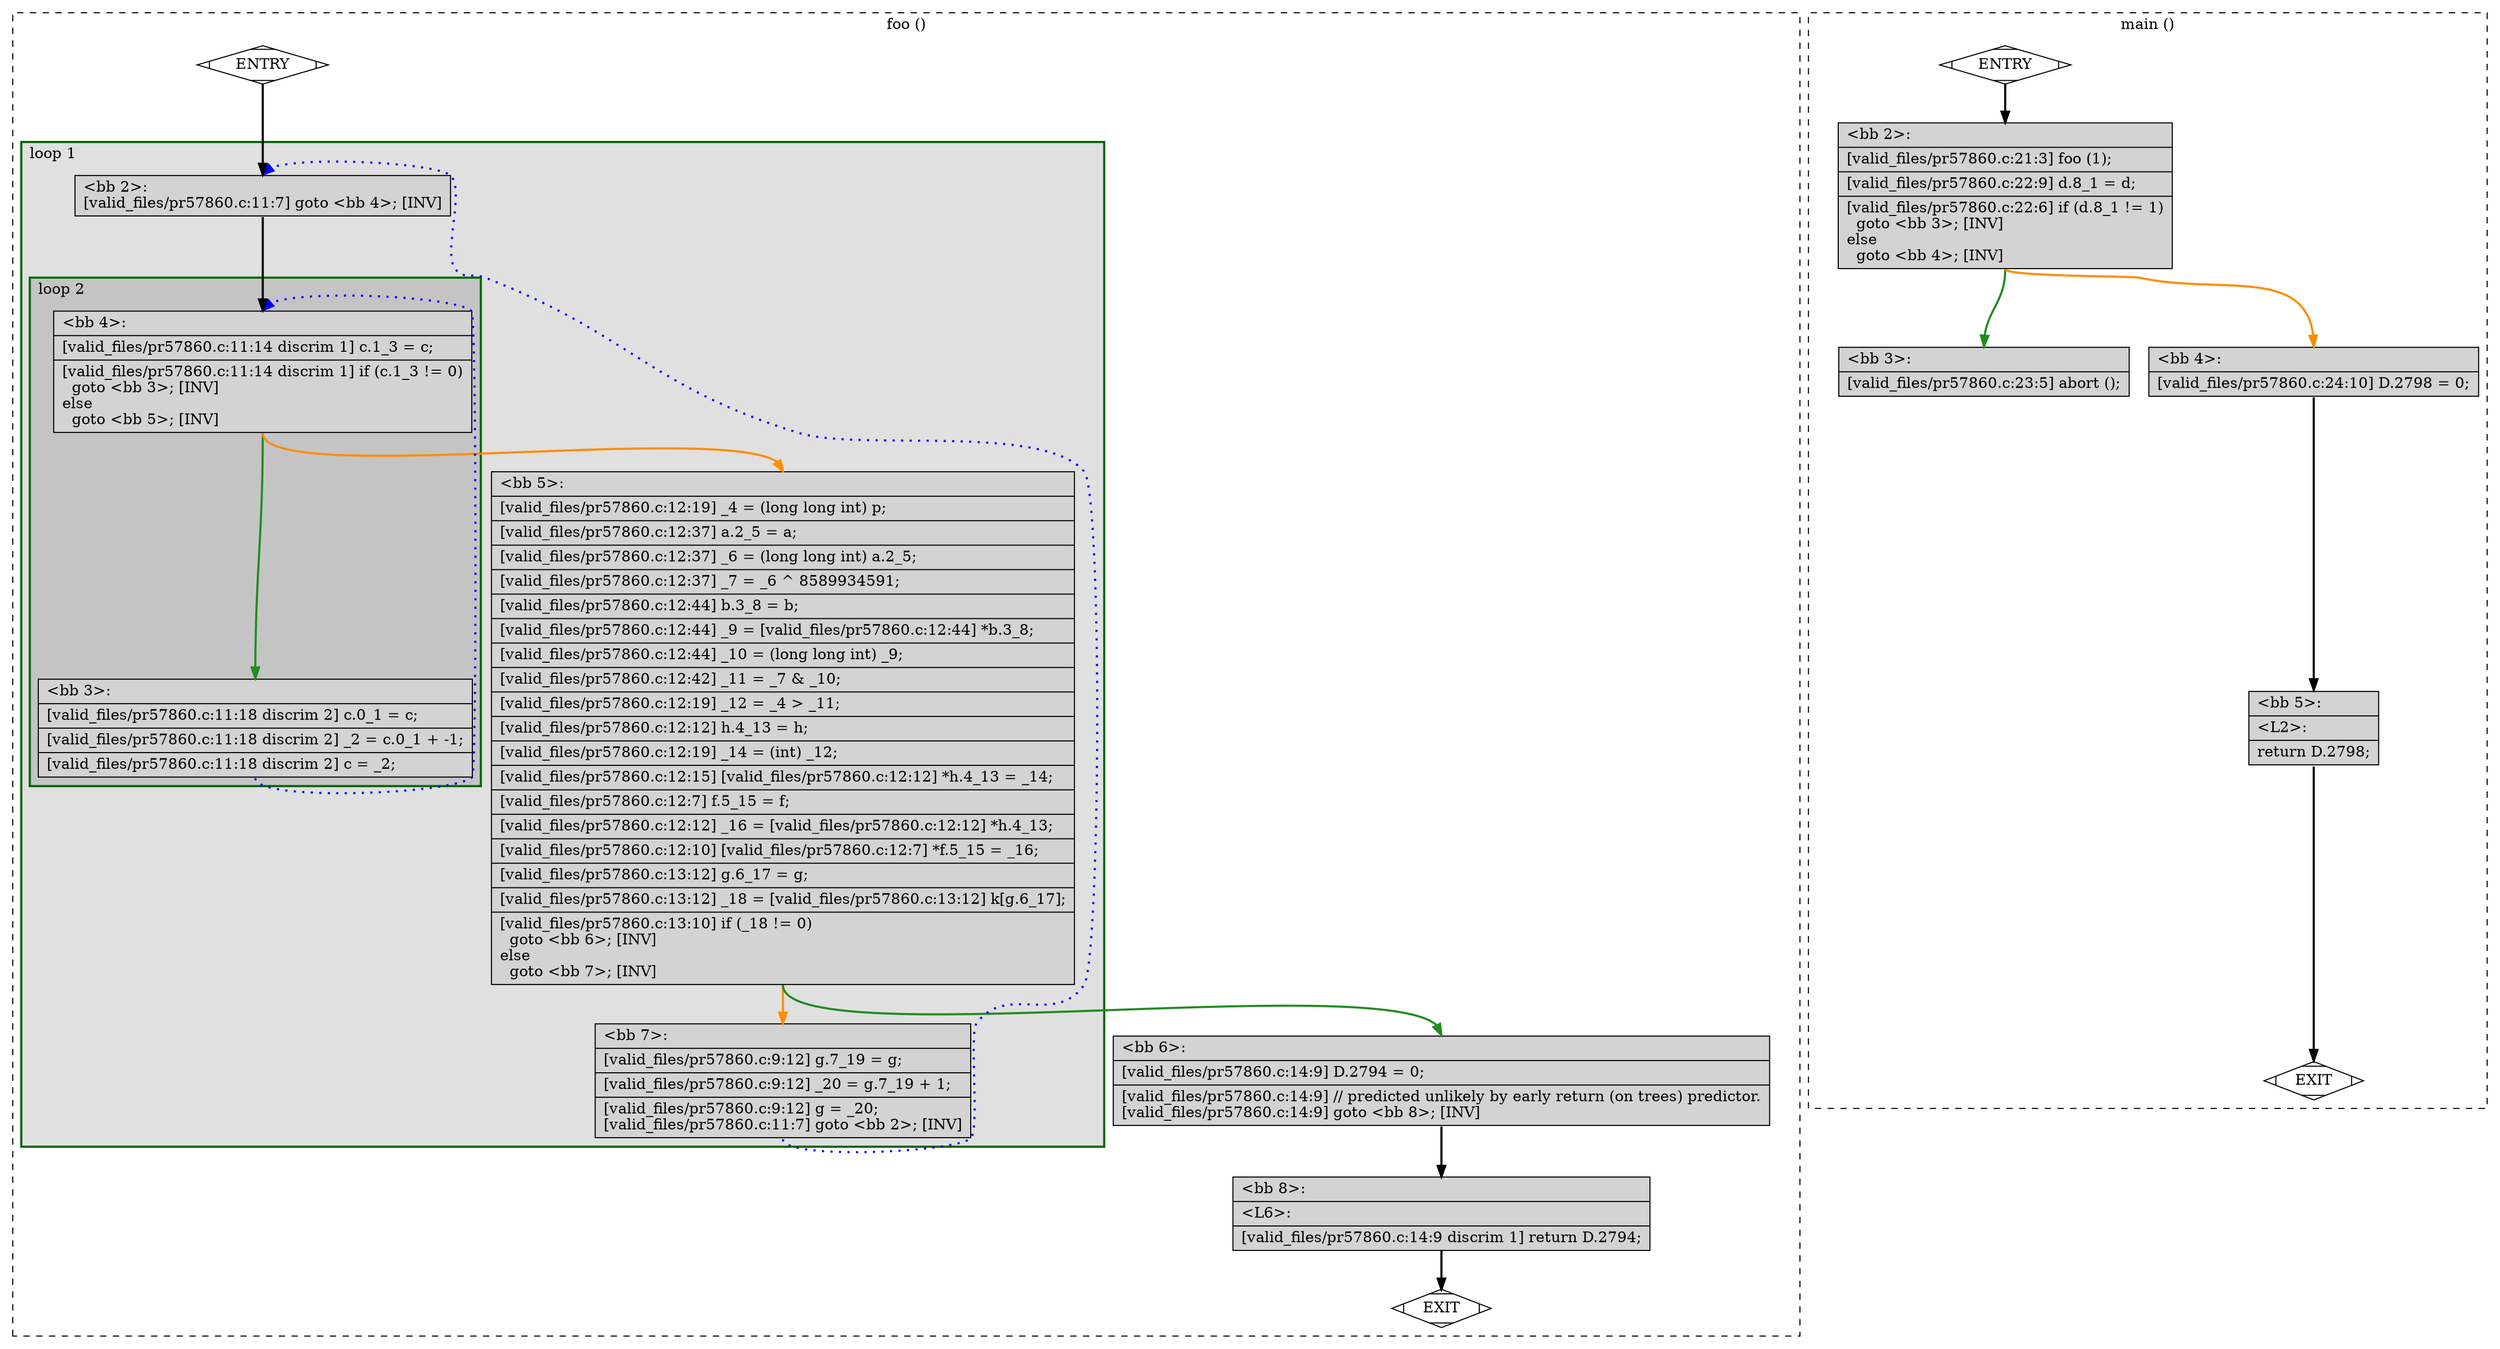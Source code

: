 digraph "a-pr57860.c.015t.cfg" {
overlap=false;
subgraph "cluster_foo" {
	style="dashed";
	color="black";
	label="foo ()";
	subgraph cluster_0_1 {
	style="filled";
	color="darkgreen";
	fillcolor="grey88";
	label="loop 1";
	labeljust=l;
	penwidth=2;
	subgraph cluster_0_2 {
	style="filled";
	color="darkgreen";
	fillcolor="grey77";
	label="loop 2";
	labeljust=l;
	penwidth=2;
	fn_0_basic_block_4 [shape=record,style=filled,fillcolor=lightgrey,label="{\<bb\ 4\>:\l\
|[valid_files/pr57860.c:11:14\ discrim\ 1]\ c.1_3\ =\ c;\l\
|[valid_files/pr57860.c:11:14\ discrim\ 1]\ if\ (c.1_3\ !=\ 0)\l\
\ \ goto\ \<bb\ 3\>;\ [INV]\l\
else\l\
\ \ goto\ \<bb\ 5\>;\ [INV]\l\
}"];

	fn_0_basic_block_3 [shape=record,style=filled,fillcolor=lightgrey,label="{\<bb\ 3\>:\l\
|[valid_files/pr57860.c:11:18\ discrim\ 2]\ c.0_1\ =\ c;\l\
|[valid_files/pr57860.c:11:18\ discrim\ 2]\ _2\ =\ c.0_1\ +\ -1;\l\
|[valid_files/pr57860.c:11:18\ discrim\ 2]\ c\ =\ _2;\l\
}"];

	}
	fn_0_basic_block_2 [shape=record,style=filled,fillcolor=lightgrey,label="{\<bb\ 2\>:\l\
[valid_files/pr57860.c:11:7]\ goto\ \<bb\ 4\>;\ [INV]\l\
}"];

	fn_0_basic_block_5 [shape=record,style=filled,fillcolor=lightgrey,label="{\<bb\ 5\>:\l\
|[valid_files/pr57860.c:12:19]\ _4\ =\ (long\ long\ int)\ p;\l\
|[valid_files/pr57860.c:12:37]\ a.2_5\ =\ a;\l\
|[valid_files/pr57860.c:12:37]\ _6\ =\ (long\ long\ int)\ a.2_5;\l\
|[valid_files/pr57860.c:12:37]\ _7\ =\ _6\ ^\ 8589934591;\l\
|[valid_files/pr57860.c:12:44]\ b.3_8\ =\ b;\l\
|[valid_files/pr57860.c:12:44]\ _9\ =\ [valid_files/pr57860.c:12:44]\ *b.3_8;\l\
|[valid_files/pr57860.c:12:44]\ _10\ =\ (long\ long\ int)\ _9;\l\
|[valid_files/pr57860.c:12:42]\ _11\ =\ _7\ &\ _10;\l\
|[valid_files/pr57860.c:12:19]\ _12\ =\ _4\ \>\ _11;\l\
|[valid_files/pr57860.c:12:12]\ h.4_13\ =\ h;\l\
|[valid_files/pr57860.c:12:19]\ _14\ =\ (int)\ _12;\l\
|[valid_files/pr57860.c:12:15]\ [valid_files/pr57860.c:12:12]\ *h.4_13\ =\ _14;\l\
|[valid_files/pr57860.c:12:7]\ f.5_15\ =\ f;\l\
|[valid_files/pr57860.c:12:12]\ _16\ =\ [valid_files/pr57860.c:12:12]\ *h.4_13;\l\
|[valid_files/pr57860.c:12:10]\ [valid_files/pr57860.c:12:7]\ *f.5_15\ =\ _16;\l\
|[valid_files/pr57860.c:13:12]\ g.6_17\ =\ g;\l\
|[valid_files/pr57860.c:13:12]\ _18\ =\ [valid_files/pr57860.c:13:12]\ k[g.6_17];\l\
|[valid_files/pr57860.c:13:10]\ if\ (_18\ !=\ 0)\l\
\ \ goto\ \<bb\ 6\>;\ [INV]\l\
else\l\
\ \ goto\ \<bb\ 7\>;\ [INV]\l\
}"];

	fn_0_basic_block_7 [shape=record,style=filled,fillcolor=lightgrey,label="{\<bb\ 7\>:\l\
|[valid_files/pr57860.c:9:12]\ g.7_19\ =\ g;\l\
|[valid_files/pr57860.c:9:12]\ _20\ =\ g.7_19\ +\ 1;\l\
|[valid_files/pr57860.c:9:12]\ g\ =\ _20;\l\
[valid_files/pr57860.c:11:7]\ goto\ \<bb\ 2\>;\ [INV]\l\
}"];

	}
	fn_0_basic_block_0 [shape=Mdiamond,style=filled,fillcolor=white,label="ENTRY"];

	fn_0_basic_block_1 [shape=Mdiamond,style=filled,fillcolor=white,label="EXIT"];

	fn_0_basic_block_6 [shape=record,style=filled,fillcolor=lightgrey,label="{\<bb\ 6\>:\l\
|[valid_files/pr57860.c:14:9]\ D.2794\ =\ 0;\l\
|[valid_files/pr57860.c:14:9]\ //\ predicted\ unlikely\ by\ early\ return\ (on\ trees)\ predictor.\l\
[valid_files/pr57860.c:14:9]\ goto\ \<bb\ 8\>;\ [INV]\l\
}"];

	fn_0_basic_block_8 [shape=record,style=filled,fillcolor=lightgrey,label="{\<bb\ 8\>:\l\
|\<L6\>:\l\
|[valid_files/pr57860.c:14:9\ discrim\ 1]\ return\ D.2794;\l\
}"];

	fn_0_basic_block_0:s -> fn_0_basic_block_2:n [style="solid,bold",color=black,weight=100,constraint=true];
	fn_0_basic_block_2:s -> fn_0_basic_block_4:n [style="solid,bold",color=black,weight=100,constraint=true];
	fn_0_basic_block_3:s -> fn_0_basic_block_4:n [style="dotted,bold",color=blue,weight=10,constraint=false];
	fn_0_basic_block_4:s -> fn_0_basic_block_3:n [style="solid,bold",color=forestgreen,weight=10,constraint=true];
	fn_0_basic_block_4:s -> fn_0_basic_block_5:n [style="solid,bold",color=darkorange,weight=10,constraint=true];
	fn_0_basic_block_5:s -> fn_0_basic_block_6:n [style="solid,bold",color=forestgreen,weight=10,constraint=true];
	fn_0_basic_block_5:s -> fn_0_basic_block_7:n [style="solid,bold",color=darkorange,weight=10,constraint=true];
	fn_0_basic_block_6:s -> fn_0_basic_block_8:n [style="solid,bold",color=black,weight=100,constraint=true];
	fn_0_basic_block_7:s -> fn_0_basic_block_2:n [style="dotted,bold",color=blue,weight=10,constraint=false];
	fn_0_basic_block_8:s -> fn_0_basic_block_1:n [style="solid,bold",color=black,weight=10,constraint=true];
	fn_0_basic_block_0:s -> fn_0_basic_block_1:n [style="invis",constraint=true];
}
subgraph "cluster_main" {
	style="dashed";
	color="black";
	label="main ()";
	fn_1_basic_block_0 [shape=Mdiamond,style=filled,fillcolor=white,label="ENTRY"];

	fn_1_basic_block_1 [shape=Mdiamond,style=filled,fillcolor=white,label="EXIT"];

	fn_1_basic_block_2 [shape=record,style=filled,fillcolor=lightgrey,label="{\<bb\ 2\>:\l\
|[valid_files/pr57860.c:21:3]\ foo\ (1);\l\
|[valid_files/pr57860.c:22:9]\ d.8_1\ =\ d;\l\
|[valid_files/pr57860.c:22:6]\ if\ (d.8_1\ !=\ 1)\l\
\ \ goto\ \<bb\ 3\>;\ [INV]\l\
else\l\
\ \ goto\ \<bb\ 4\>;\ [INV]\l\
}"];

	fn_1_basic_block_3 [shape=record,style=filled,fillcolor=lightgrey,label="{\<bb\ 3\>:\l\
|[valid_files/pr57860.c:23:5]\ abort\ ();\l\
}"];

	fn_1_basic_block_4 [shape=record,style=filled,fillcolor=lightgrey,label="{\<bb\ 4\>:\l\
|[valid_files/pr57860.c:24:10]\ D.2798\ =\ 0;\l\
}"];

	fn_1_basic_block_5 [shape=record,style=filled,fillcolor=lightgrey,label="{\<bb\ 5\>:\l\
|\<L2\>:\l\
|return\ D.2798;\l\
}"];

	fn_1_basic_block_0:s -> fn_1_basic_block_2:n [style="solid,bold",color=black,weight=100,constraint=true];
	fn_1_basic_block_2:s -> fn_1_basic_block_3:n [style="solid,bold",color=forestgreen,weight=10,constraint=true];
	fn_1_basic_block_2:s -> fn_1_basic_block_4:n [style="solid,bold",color=darkorange,weight=10,constraint=true];
	fn_1_basic_block_4:s -> fn_1_basic_block_5:n [style="solid,bold",color=black,weight=100,constraint=true];
	fn_1_basic_block_5:s -> fn_1_basic_block_1:n [style="solid,bold",color=black,weight=10,constraint=true];
	fn_1_basic_block_0:s -> fn_1_basic_block_1:n [style="invis",constraint=true];
}
}
